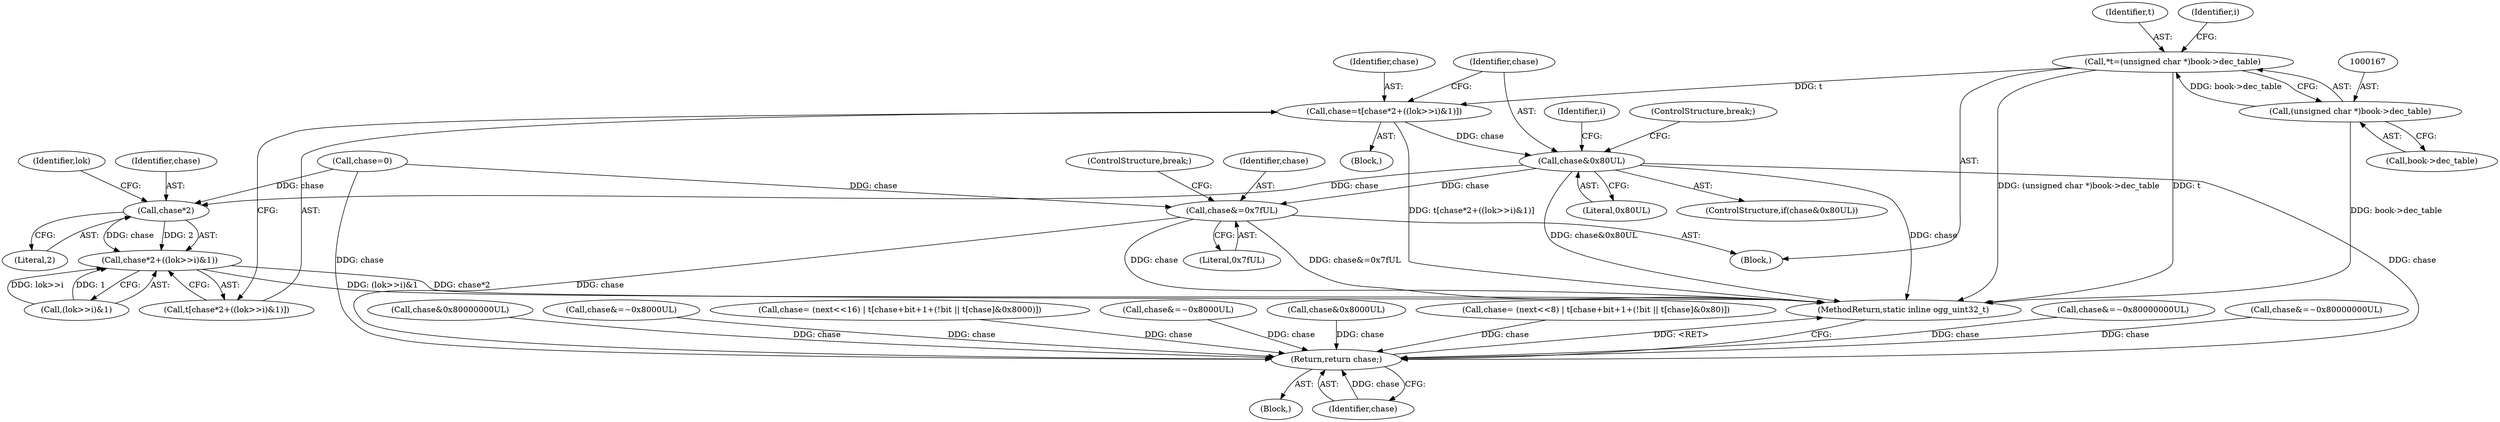 digraph "0_Android_eeb4e45d5683f88488c083ecf142dc89bc3f0b47_2@array" {
"1000181" [label="(Call,chase=t[chase*2+((lok>>i)&1)])"];
"1000164" [label="(Call,*t=(unsigned char *)book->dec_table)"];
"1000166" [label="(Call,(unsigned char *)book->dec_table)"];
"1000195" [label="(Call,chase&0x80UL)"];
"1000186" [label="(Call,chase*2)"];
"1000185" [label="(Call,chase*2+((lok>>i)&1))"];
"1000199" [label="(Call,chase&=0x7fUL)"];
"1000431" [label="(Return,return chase;)"];
"1000182" [label="(Identifier,chase)"];
"1000166" [label="(Call,(unsigned char *)book->dec_table)"];
"1000197" [label="(Literal,0x80UL)"];
"1000425" [label="(Block,)"];
"1000188" [label="(Literal,2)"];
"1000198" [label="(ControlStructure,break;)"];
"1000413" [label="(Call,chase&0x80000000UL)"];
"1000196" [label="(Identifier,chase)"];
"1000186" [label="(Call,chase*2)"];
"1000191" [label="(Identifier,lok)"];
"1000194" [label="(ControlStructure,if(chase&0x80UL))"];
"1000270" [label="(Call,chase&=~0x8000UL)"];
"1000180" [label="(Block,)"];
"1000165" [label="(Identifier,t)"];
"1000189" [label="(Call,(lok>>i)&1)"];
"1000432" [label="(Identifier,chase)"];
"1000353" [label="(Call,chase= (next<<16) | t[chase+bit+1+(!bit || t[chase]&0x8000)])"];
"1000164" [label="(Call,*t=(unsigned char *)book->dec_table)"];
"1000308" [label="(Call,chase&=~0x8000UL)"];
"1000200" [label="(Identifier,chase)"];
"1000441" [label="(MethodReturn,static inline ogg_uint32_t)"];
"1000183" [label="(Call,t[chase*2+((lok>>i)&1)])"];
"1000187" [label="(Identifier,chase)"];
"1000162" [label="(Block,)"];
"1000168" [label="(Call,book->dec_table)"];
"1000304" [label="(Call,chase&0x8000UL)"];
"1000202" [label="(ControlStructure,break;)"];
"1000244" [label="(Call,chase= (next<<8) | t[chase+bit+1+(!bit || t[chase]&0x80)])"];
"1000195" [label="(Call,chase&0x80UL)"];
"1000115" [label="(Call,chase=0)"];
"1000201" [label="(Literal,0x7fUL)"];
"1000179" [label="(Identifier,i)"];
"1000173" [label="(Identifier,i)"];
"1000417" [label="(Call,chase&=~0x80000000UL)"];
"1000431" [label="(Return,return chase;)"];
"1000185" [label="(Call,chase*2+((lok>>i)&1))"];
"1000199" [label="(Call,chase&=0x7fUL)"];
"1000379" [label="(Call,chase&=~0x80000000UL)"];
"1000181" [label="(Call,chase=t[chase*2+((lok>>i)&1)])"];
"1000181" -> "1000180"  [label="AST: "];
"1000181" -> "1000183"  [label="CFG: "];
"1000182" -> "1000181"  [label="AST: "];
"1000183" -> "1000181"  [label="AST: "];
"1000196" -> "1000181"  [label="CFG: "];
"1000181" -> "1000441"  [label="DDG: t[chase*2+((lok>>i)&1)]"];
"1000164" -> "1000181"  [label="DDG: t"];
"1000181" -> "1000195"  [label="DDG: chase"];
"1000164" -> "1000162"  [label="AST: "];
"1000164" -> "1000166"  [label="CFG: "];
"1000165" -> "1000164"  [label="AST: "];
"1000166" -> "1000164"  [label="AST: "];
"1000173" -> "1000164"  [label="CFG: "];
"1000164" -> "1000441"  [label="DDG: (unsigned char *)book->dec_table"];
"1000164" -> "1000441"  [label="DDG: t"];
"1000166" -> "1000164"  [label="DDG: book->dec_table"];
"1000166" -> "1000168"  [label="CFG: "];
"1000167" -> "1000166"  [label="AST: "];
"1000168" -> "1000166"  [label="AST: "];
"1000166" -> "1000441"  [label="DDG: book->dec_table"];
"1000195" -> "1000194"  [label="AST: "];
"1000195" -> "1000197"  [label="CFG: "];
"1000196" -> "1000195"  [label="AST: "];
"1000197" -> "1000195"  [label="AST: "];
"1000198" -> "1000195"  [label="CFG: "];
"1000179" -> "1000195"  [label="CFG: "];
"1000195" -> "1000441"  [label="DDG: chase&0x80UL"];
"1000195" -> "1000441"  [label="DDG: chase"];
"1000195" -> "1000186"  [label="DDG: chase"];
"1000195" -> "1000199"  [label="DDG: chase"];
"1000195" -> "1000431"  [label="DDG: chase"];
"1000186" -> "1000185"  [label="AST: "];
"1000186" -> "1000188"  [label="CFG: "];
"1000187" -> "1000186"  [label="AST: "];
"1000188" -> "1000186"  [label="AST: "];
"1000191" -> "1000186"  [label="CFG: "];
"1000186" -> "1000185"  [label="DDG: chase"];
"1000186" -> "1000185"  [label="DDG: 2"];
"1000115" -> "1000186"  [label="DDG: chase"];
"1000185" -> "1000183"  [label="AST: "];
"1000185" -> "1000189"  [label="CFG: "];
"1000189" -> "1000185"  [label="AST: "];
"1000183" -> "1000185"  [label="CFG: "];
"1000185" -> "1000441"  [label="DDG: chase*2"];
"1000185" -> "1000441"  [label="DDG: (lok>>i)&1"];
"1000189" -> "1000185"  [label="DDG: lok>>i"];
"1000189" -> "1000185"  [label="DDG: 1"];
"1000199" -> "1000162"  [label="AST: "];
"1000199" -> "1000201"  [label="CFG: "];
"1000200" -> "1000199"  [label="AST: "];
"1000201" -> "1000199"  [label="AST: "];
"1000202" -> "1000199"  [label="CFG: "];
"1000199" -> "1000441"  [label="DDG: chase"];
"1000199" -> "1000441"  [label="DDG: chase&=0x7fUL"];
"1000115" -> "1000199"  [label="DDG: chase"];
"1000199" -> "1000431"  [label="DDG: chase"];
"1000431" -> "1000425"  [label="AST: "];
"1000431" -> "1000432"  [label="CFG: "];
"1000432" -> "1000431"  [label="AST: "];
"1000441" -> "1000431"  [label="CFG: "];
"1000431" -> "1000441"  [label="DDG: <RET>"];
"1000432" -> "1000431"  [label="DDG: chase"];
"1000308" -> "1000431"  [label="DDG: chase"];
"1000304" -> "1000431"  [label="DDG: chase"];
"1000417" -> "1000431"  [label="DDG: chase"];
"1000353" -> "1000431"  [label="DDG: chase"];
"1000244" -> "1000431"  [label="DDG: chase"];
"1000413" -> "1000431"  [label="DDG: chase"];
"1000379" -> "1000431"  [label="DDG: chase"];
"1000270" -> "1000431"  [label="DDG: chase"];
"1000115" -> "1000431"  [label="DDG: chase"];
}
